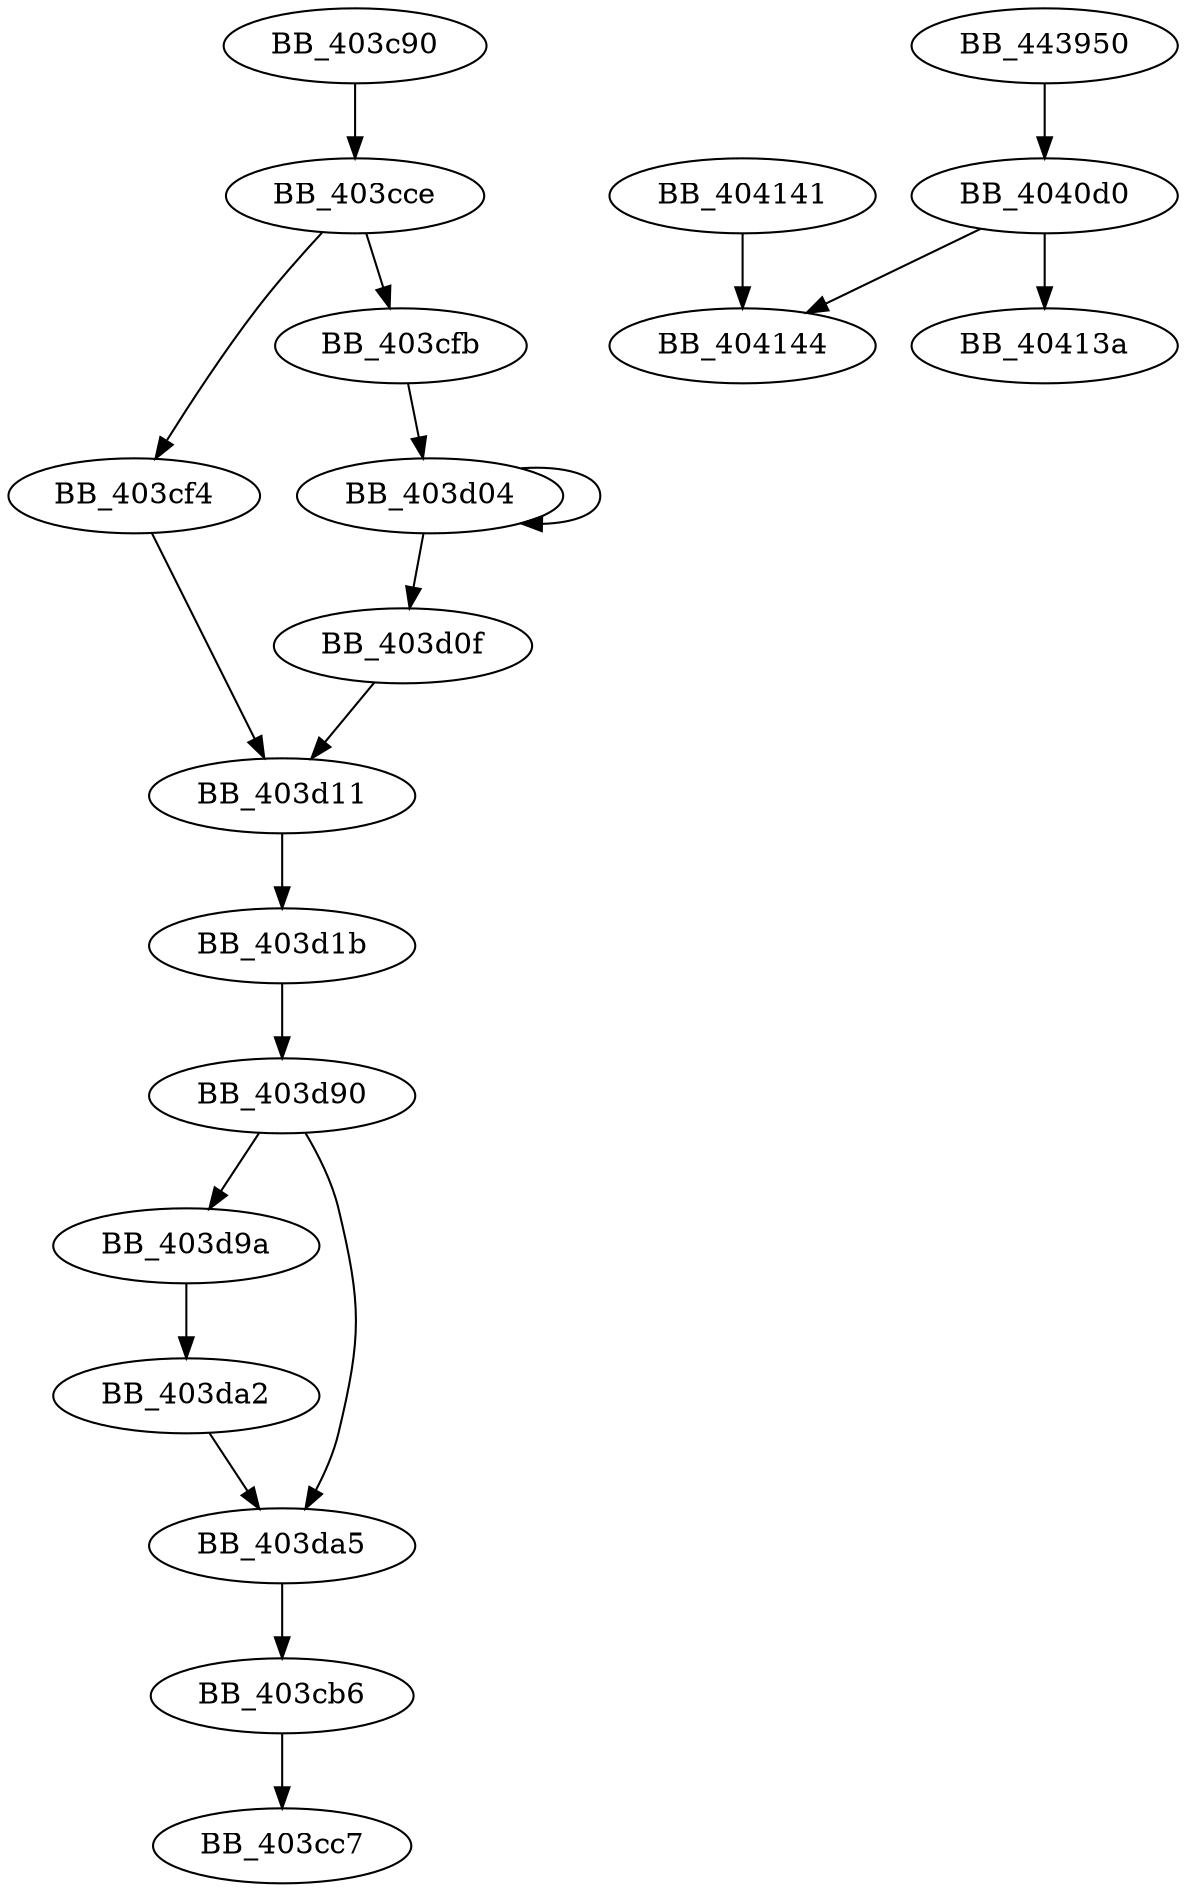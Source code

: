 DiGraph sub_403C90{
BB_403c90->BB_403cce
BB_403cb6->BB_403cc7
BB_403cce->BB_403cf4
BB_403cce->BB_403cfb
BB_403cf4->BB_403d11
BB_403cfb->BB_403d04
BB_403d04->BB_403d04
BB_403d04->BB_403d0f
BB_403d0f->BB_403d11
BB_403d11->BB_403d1b
BB_403d1b->BB_403d90
BB_403d90->BB_403d9a
BB_403d90->BB_403da5
BB_403d9a->BB_403da2
BB_403da2->BB_403da5
BB_403da5->BB_403cb6
BB_4040d0->BB_40413a
BB_4040d0->BB_404144
BB_404141->BB_404144
BB_443950->BB_4040d0
}
